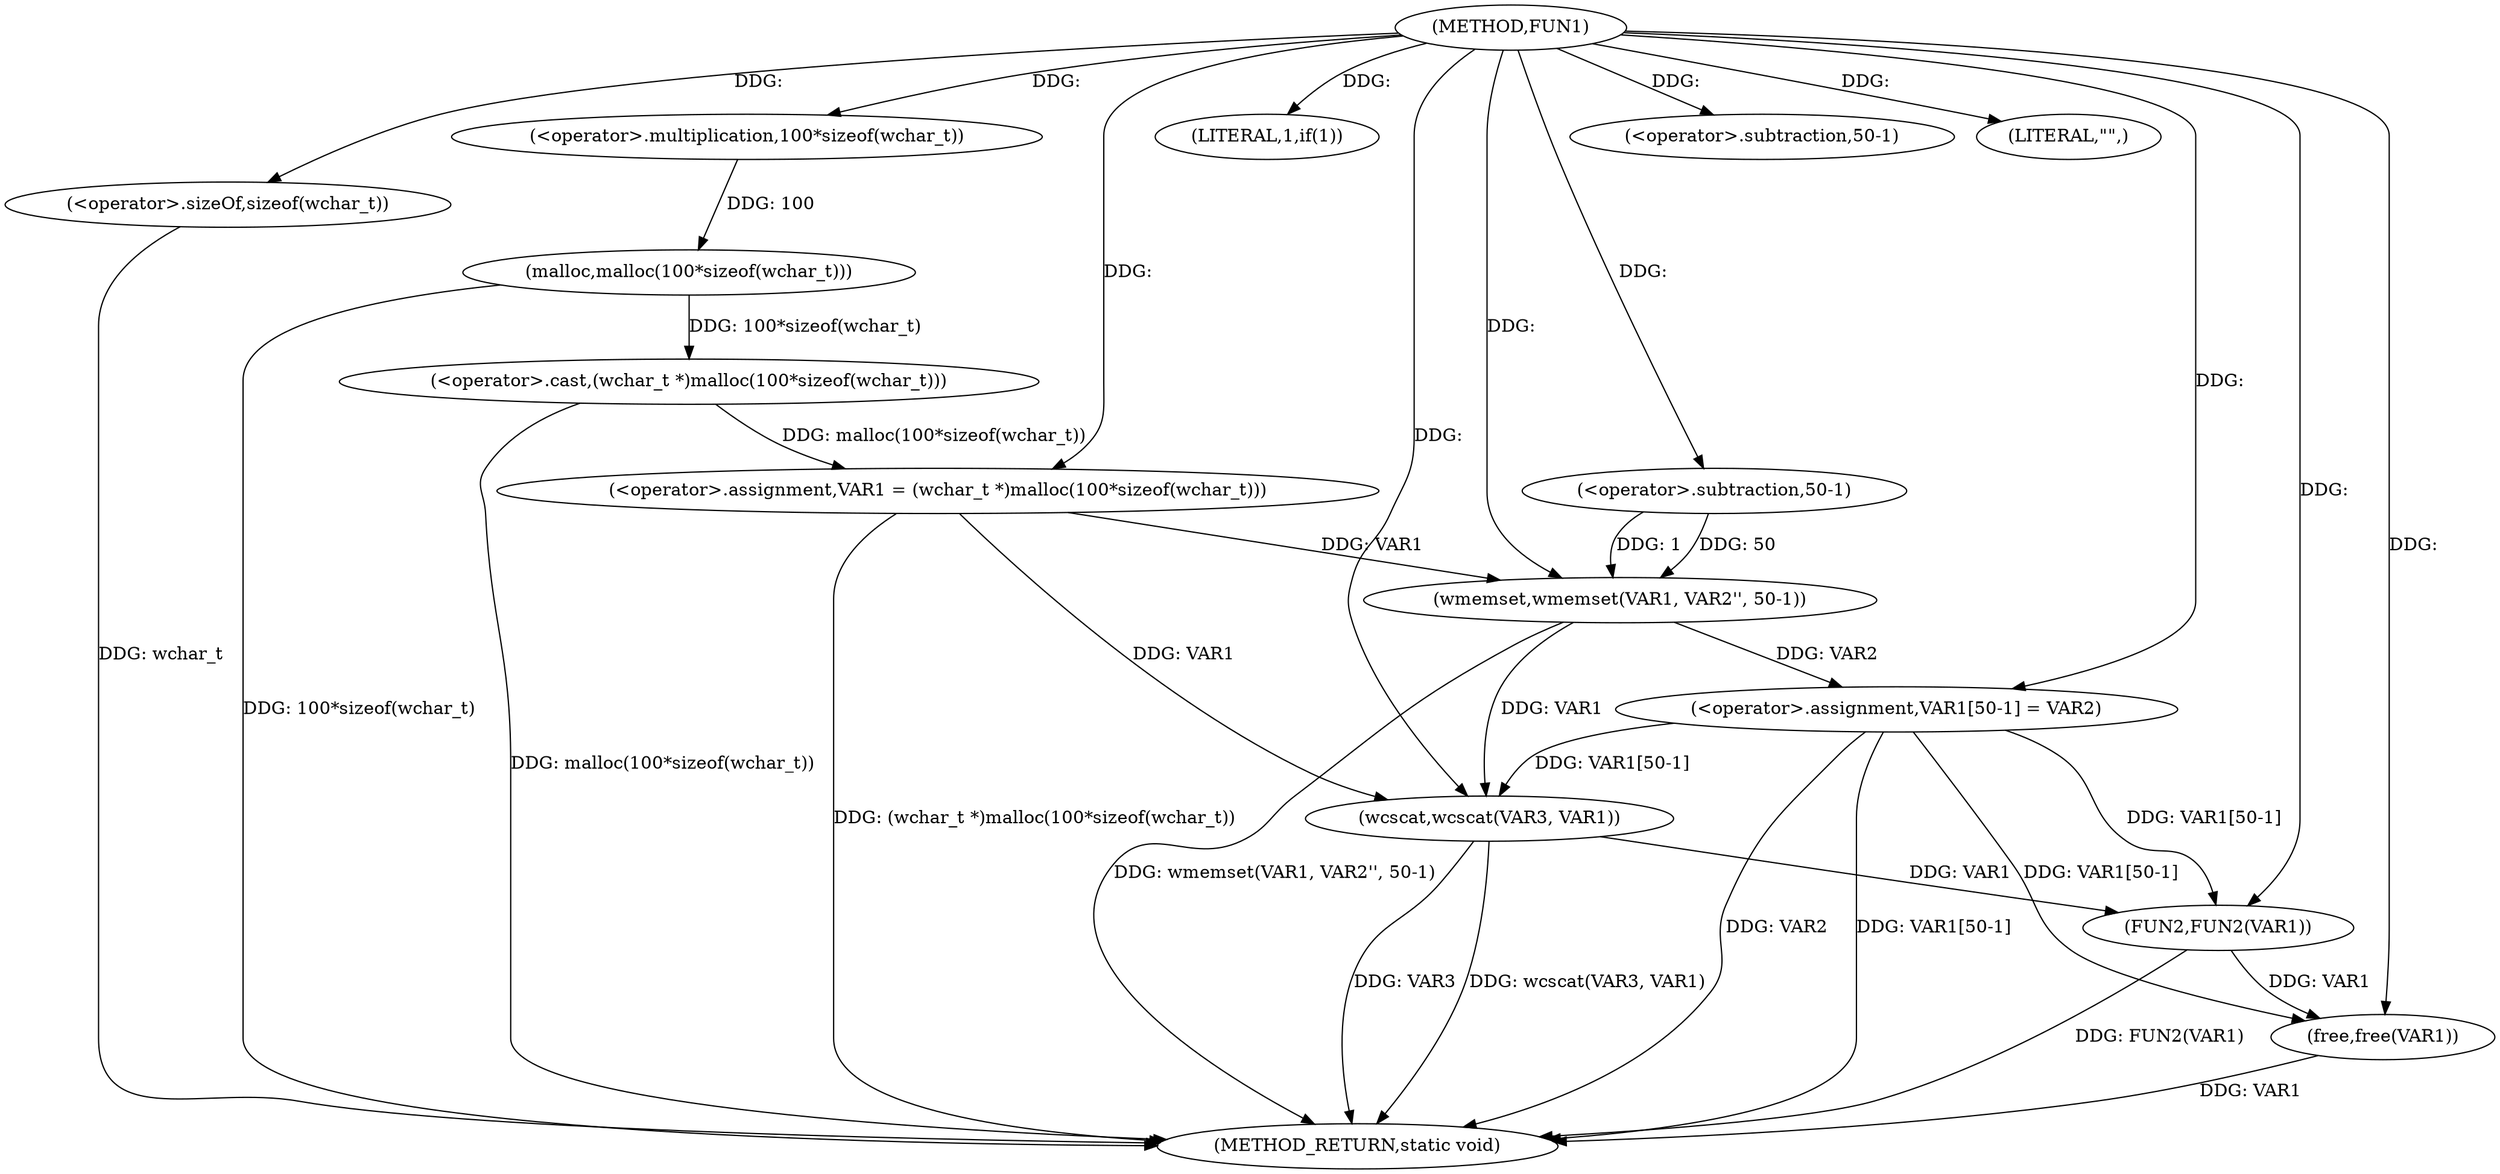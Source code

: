 digraph FUN1 {  
"1000100" [label = "(METHOD,FUN1)" ]
"1000137" [label = "(METHOD_RETURN,static void)" ]
"1000103" [label = "(<operator>.assignment,VAR1 = (wchar_t *)malloc(100*sizeof(wchar_t)))" ]
"1000105" [label = "(<operator>.cast,(wchar_t *)malloc(100*sizeof(wchar_t)))" ]
"1000107" [label = "(malloc,malloc(100*sizeof(wchar_t)))" ]
"1000108" [label = "(<operator>.multiplication,100*sizeof(wchar_t))" ]
"1000110" [label = "(<operator>.sizeOf,sizeof(wchar_t))" ]
"1000113" [label = "(LITERAL,1,if(1))" ]
"1000115" [label = "(wmemset,wmemset(VAR1, VAR2'', 50-1))" ]
"1000118" [label = "(<operator>.subtraction,50-1)" ]
"1000121" [label = "(<operator>.assignment,VAR1[50-1] = VAR2)" ]
"1000124" [label = "(<operator>.subtraction,50-1)" ]
"1000129" [label = "(LITERAL,\"\",)" ]
"1000130" [label = "(wcscat,wcscat(VAR3, VAR1))" ]
"1000133" [label = "(FUN2,FUN2(VAR1))" ]
"1000135" [label = "(free,free(VAR1))" ]
  "1000130" -> "1000137"  [ label = "DDG: wcscat(VAR3, VAR1)"] 
  "1000107" -> "1000137"  [ label = "DDG: 100*sizeof(wchar_t)"] 
  "1000105" -> "1000137"  [ label = "DDG: malloc(100*sizeof(wchar_t))"] 
  "1000103" -> "1000137"  [ label = "DDG: (wchar_t *)malloc(100*sizeof(wchar_t))"] 
  "1000121" -> "1000137"  [ label = "DDG: VAR2"] 
  "1000133" -> "1000137"  [ label = "DDG: FUN2(VAR1)"] 
  "1000110" -> "1000137"  [ label = "DDG: wchar_t"] 
  "1000115" -> "1000137"  [ label = "DDG: wmemset(VAR1, VAR2'', 50-1)"] 
  "1000135" -> "1000137"  [ label = "DDG: VAR1"] 
  "1000121" -> "1000137"  [ label = "DDG: VAR1[50-1]"] 
  "1000130" -> "1000137"  [ label = "DDG: VAR3"] 
  "1000105" -> "1000103"  [ label = "DDG: malloc(100*sizeof(wchar_t))"] 
  "1000100" -> "1000103"  [ label = "DDG: "] 
  "1000107" -> "1000105"  [ label = "DDG: 100*sizeof(wchar_t)"] 
  "1000108" -> "1000107"  [ label = "DDG: 100"] 
  "1000100" -> "1000108"  [ label = "DDG: "] 
  "1000100" -> "1000110"  [ label = "DDG: "] 
  "1000100" -> "1000113"  [ label = "DDG: "] 
  "1000103" -> "1000115"  [ label = "DDG: VAR1"] 
  "1000100" -> "1000115"  [ label = "DDG: "] 
  "1000118" -> "1000115"  [ label = "DDG: 50"] 
  "1000118" -> "1000115"  [ label = "DDG: 1"] 
  "1000100" -> "1000118"  [ label = "DDG: "] 
  "1000115" -> "1000121"  [ label = "DDG: VAR2"] 
  "1000100" -> "1000121"  [ label = "DDG: "] 
  "1000100" -> "1000124"  [ label = "DDG: "] 
  "1000100" -> "1000129"  [ label = "DDG: "] 
  "1000100" -> "1000130"  [ label = "DDG: "] 
  "1000103" -> "1000130"  [ label = "DDG: VAR1"] 
  "1000121" -> "1000130"  [ label = "DDG: VAR1[50-1]"] 
  "1000115" -> "1000130"  [ label = "DDG: VAR1"] 
  "1000130" -> "1000133"  [ label = "DDG: VAR1"] 
  "1000121" -> "1000133"  [ label = "DDG: VAR1[50-1]"] 
  "1000100" -> "1000133"  [ label = "DDG: "] 
  "1000133" -> "1000135"  [ label = "DDG: VAR1"] 
  "1000121" -> "1000135"  [ label = "DDG: VAR1[50-1]"] 
  "1000100" -> "1000135"  [ label = "DDG: "] 
}
